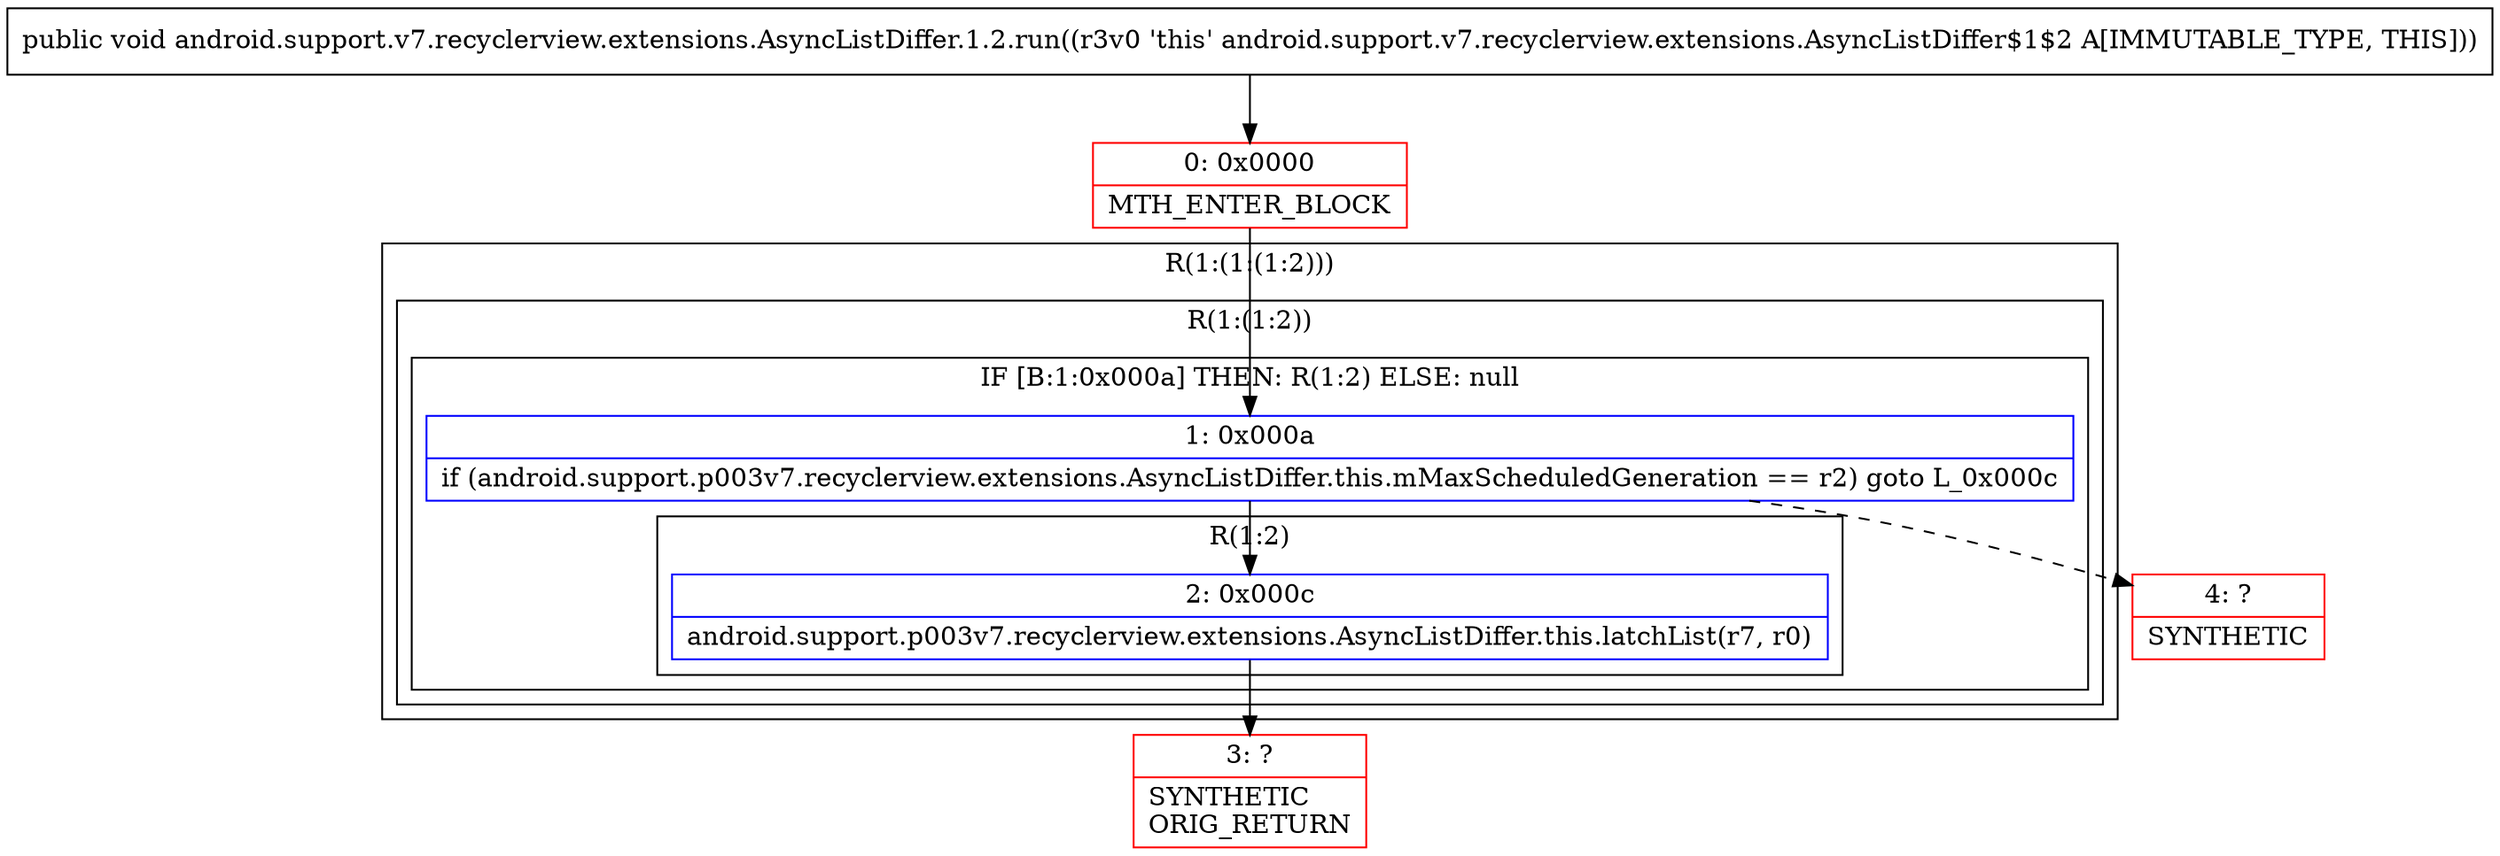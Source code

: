 digraph "CFG forandroid.support.v7.recyclerview.extensions.AsyncListDiffer.1.2.run()V" {
subgraph cluster_Region_1865617429 {
label = "R(1:(1:(1:2)))";
node [shape=record,color=blue];
subgraph cluster_Region_907725822 {
label = "R(1:(1:2))";
node [shape=record,color=blue];
subgraph cluster_IfRegion_850333159 {
label = "IF [B:1:0x000a] THEN: R(1:2) ELSE: null";
node [shape=record,color=blue];
Node_1 [shape=record,label="{1\:\ 0x000a|if (android.support.p003v7.recyclerview.extensions.AsyncListDiffer.this.mMaxScheduledGeneration == r2) goto L_0x000c\l}"];
subgraph cluster_Region_721327877 {
label = "R(1:2)";
node [shape=record,color=blue];
Node_2 [shape=record,label="{2\:\ 0x000c|android.support.p003v7.recyclerview.extensions.AsyncListDiffer.this.latchList(r7, r0)\l}"];
}
}
}
}
Node_0 [shape=record,color=red,label="{0\:\ 0x0000|MTH_ENTER_BLOCK\l}"];
Node_3 [shape=record,color=red,label="{3\:\ ?|SYNTHETIC\lORIG_RETURN\l}"];
Node_4 [shape=record,color=red,label="{4\:\ ?|SYNTHETIC\l}"];
MethodNode[shape=record,label="{public void android.support.v7.recyclerview.extensions.AsyncListDiffer.1.2.run((r3v0 'this' android.support.v7.recyclerview.extensions.AsyncListDiffer$1$2 A[IMMUTABLE_TYPE, THIS])) }"];
MethodNode -> Node_0;
Node_1 -> Node_2;
Node_1 -> Node_4[style=dashed];
Node_2 -> Node_3;
Node_0 -> Node_1;
}

